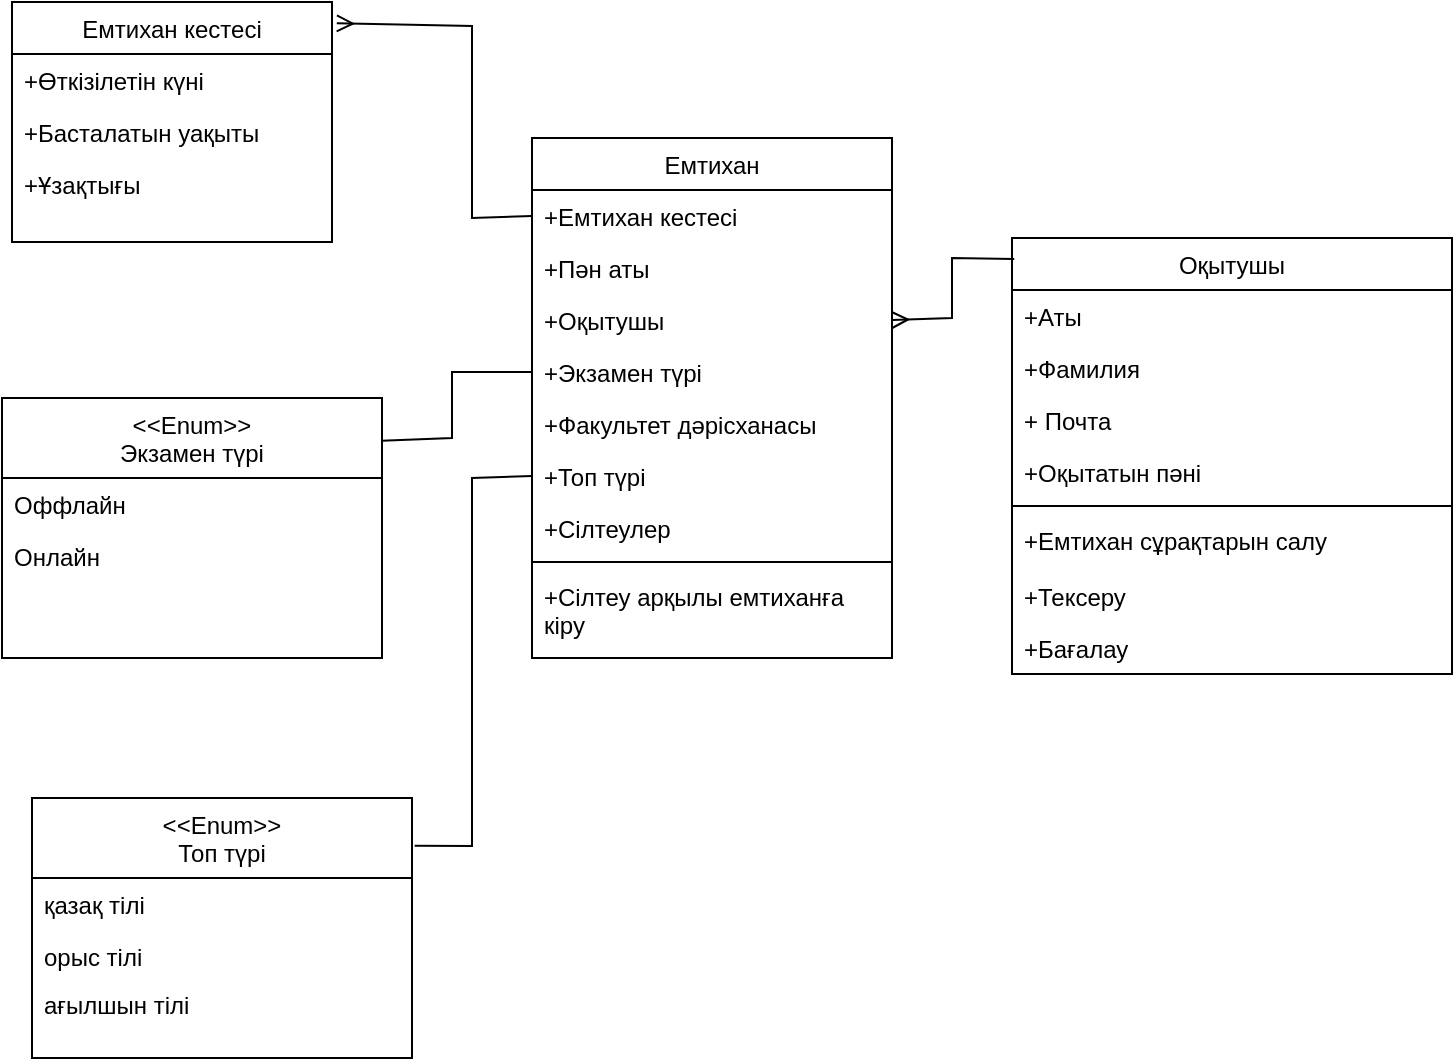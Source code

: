 <mxfile version="22.0.5" type="device" pages="2">
  <diagram name="Class" id="7kTvqts-z4OBNLsNzyf6">
    <mxGraphModel dx="1050" dy="542" grid="1" gridSize="10" guides="1" tooltips="1" connect="1" arrows="1" fold="1" page="1" pageScale="1" pageWidth="827" pageHeight="1169" math="0" shadow="0">
      <root>
        <mxCell id="0" />
        <mxCell id="1" parent="0" />
        <mxCell id="0fICKnYVoutj4X6Pjq9i-1" value="Емтихан" style="swimlane;fontStyle=0;align=center;verticalAlign=top;childLayout=stackLayout;horizontal=1;startSize=26;horizontalStack=0;resizeParent=1;resizeLast=0;collapsible=1;marginBottom=0;rounded=0;shadow=0;strokeWidth=1;" parent="1" vertex="1">
          <mxGeometry x="310" y="80" width="180" height="260" as="geometry">
            <mxRectangle x="340" y="380" width="170" height="26" as="alternateBounds" />
          </mxGeometry>
        </mxCell>
        <mxCell id="0fICKnYVoutj4X6Pjq9i-2" value="+Емтихан кестесі" style="text;strokeColor=none;fillColor=none;align=left;verticalAlign=top;spacingLeft=4;spacingRight=4;overflow=hidden;rotatable=0;points=[[0,0.5],[1,0.5]];portConstraint=eastwest;whiteSpace=wrap;html=1;" parent="0fICKnYVoutj4X6Pjq9i-1" vertex="1">
          <mxGeometry y="26" width="180" height="26" as="geometry" />
        </mxCell>
        <mxCell id="0fICKnYVoutj4X6Pjq9i-3" value="+Пән аты" style="text;strokeColor=none;fillColor=none;align=left;verticalAlign=top;spacingLeft=4;spacingRight=4;overflow=hidden;rotatable=0;points=[[0,0.5],[1,0.5]];portConstraint=eastwest;whiteSpace=wrap;html=1;" parent="0fICKnYVoutj4X6Pjq9i-1" vertex="1">
          <mxGeometry y="52" width="180" height="26" as="geometry" />
        </mxCell>
        <mxCell id="0fICKnYVoutj4X6Pjq9i-4" value="+Оқытушы" style="text;strokeColor=none;fillColor=none;align=left;verticalAlign=top;spacingLeft=4;spacingRight=4;overflow=hidden;rotatable=0;points=[[0,0.5],[1,0.5]];portConstraint=eastwest;whiteSpace=wrap;html=1;" parent="0fICKnYVoutj4X6Pjq9i-1" vertex="1">
          <mxGeometry y="78" width="180" height="26" as="geometry" />
        </mxCell>
        <mxCell id="0fICKnYVoutj4X6Pjq9i-5" value="+Экзамен түрі" style="text;strokeColor=none;fillColor=none;align=left;verticalAlign=top;spacingLeft=4;spacingRight=4;overflow=hidden;rotatable=0;points=[[0,0.5],[1,0.5]];portConstraint=eastwest;whiteSpace=wrap;html=1;" parent="0fICKnYVoutj4X6Pjq9i-1" vertex="1">
          <mxGeometry y="104" width="180" height="26" as="geometry" />
        </mxCell>
        <mxCell id="0fICKnYVoutj4X6Pjq9i-6" value="+Факультет дәрісханасы" style="text;strokeColor=none;fillColor=none;align=left;verticalAlign=top;spacingLeft=4;spacingRight=4;overflow=hidden;rotatable=0;points=[[0,0.5],[1,0.5]];portConstraint=eastwest;whiteSpace=wrap;html=1;" parent="0fICKnYVoutj4X6Pjq9i-1" vertex="1">
          <mxGeometry y="130" width="180" height="26" as="geometry" />
        </mxCell>
        <mxCell id="0fICKnYVoutj4X6Pjq9i-7" value="+Топ түрі" style="text;strokeColor=none;fillColor=none;align=left;verticalAlign=top;spacingLeft=4;spacingRight=4;overflow=hidden;rotatable=0;points=[[0,0.5],[1,0.5]];portConstraint=eastwest;whiteSpace=wrap;html=1;" parent="0fICKnYVoutj4X6Pjq9i-1" vertex="1">
          <mxGeometry y="156" width="180" height="26" as="geometry" />
        </mxCell>
        <mxCell id="0fICKnYVoutj4X6Pjq9i-8" value="+Сілтеулер" style="text;strokeColor=none;fillColor=none;align=left;verticalAlign=top;spacingLeft=4;spacingRight=4;overflow=hidden;rotatable=0;points=[[0,0.5],[1,0.5]];portConstraint=eastwest;whiteSpace=wrap;html=1;" parent="0fICKnYVoutj4X6Pjq9i-1" vertex="1">
          <mxGeometry y="182" width="180" height="26" as="geometry" />
        </mxCell>
        <mxCell id="0fICKnYVoutj4X6Pjq9i-12" value="" style="line;html=1;strokeWidth=1;align=left;verticalAlign=middle;spacingTop=-1;spacingLeft=3;spacingRight=3;rotatable=0;labelPosition=right;points=[];portConstraint=eastwest;" parent="0fICKnYVoutj4X6Pjq9i-1" vertex="1">
          <mxGeometry y="208" width="180" height="8" as="geometry" />
        </mxCell>
        <mxCell id="0fICKnYVoutj4X6Pjq9i-13" value="+Сілтеу арқылы емтиханға кіру" style="text;strokeColor=none;fillColor=none;align=left;verticalAlign=top;spacingLeft=4;spacingRight=4;overflow=hidden;rotatable=0;points=[[0,0.5],[1,0.5]];portConstraint=eastwest;whiteSpace=wrap;html=1;" parent="0fICKnYVoutj4X6Pjq9i-1" vertex="1">
          <mxGeometry y="216" width="180" height="44" as="geometry" />
        </mxCell>
        <mxCell id="0fICKnYVoutj4X6Pjq9i-17" value="Емтихан кестесі" style="swimlane;fontStyle=0;align=center;verticalAlign=top;childLayout=stackLayout;horizontal=1;startSize=26;horizontalStack=0;resizeParent=1;resizeLast=0;collapsible=1;marginBottom=0;rounded=0;shadow=0;strokeWidth=1;" parent="1" vertex="1">
          <mxGeometry x="50" y="12" width="160" height="120" as="geometry">
            <mxRectangle x="340" y="380" width="170" height="26" as="alternateBounds" />
          </mxGeometry>
        </mxCell>
        <mxCell id="0fICKnYVoutj4X6Pjq9i-18" value="+Өткізілетін күні" style="text;strokeColor=none;fillColor=none;align=left;verticalAlign=top;spacingLeft=4;spacingRight=4;overflow=hidden;rotatable=0;points=[[0,0.5],[1,0.5]];portConstraint=eastwest;whiteSpace=wrap;html=1;" parent="0fICKnYVoutj4X6Pjq9i-17" vertex="1">
          <mxGeometry y="26" width="160" height="26" as="geometry" />
        </mxCell>
        <mxCell id="0fICKnYVoutj4X6Pjq9i-19" value="+Басталатын уақыты" style="text;strokeColor=none;fillColor=none;align=left;verticalAlign=top;spacingLeft=4;spacingRight=4;overflow=hidden;rotatable=0;points=[[0,0.5],[1,0.5]];portConstraint=eastwest;whiteSpace=wrap;html=1;" parent="0fICKnYVoutj4X6Pjq9i-17" vertex="1">
          <mxGeometry y="52" width="160" height="26" as="geometry" />
        </mxCell>
        <mxCell id="0fICKnYVoutj4X6Pjq9i-20" value="+Ұзақтығы" style="text;strokeColor=none;fillColor=none;align=left;verticalAlign=top;spacingLeft=4;spacingRight=4;overflow=hidden;rotatable=0;points=[[0,0.5],[1,0.5]];portConstraint=eastwest;whiteSpace=wrap;html=1;" parent="0fICKnYVoutj4X6Pjq9i-17" vertex="1">
          <mxGeometry y="78" width="160" height="26" as="geometry" />
        </mxCell>
        <mxCell id="0fICKnYVoutj4X6Pjq9i-25" value="" style="endArrow=none;html=1;rounded=0;exitX=1.015;exitY=0.089;exitDx=0;exitDy=0;exitPerimeter=0;entryX=0;entryY=0.5;entryDx=0;entryDy=0;startArrow=ERmany;startFill=0;" parent="1" source="0fICKnYVoutj4X6Pjq9i-17" target="0fICKnYVoutj4X6Pjq9i-2" edge="1">
          <mxGeometry width="50" height="50" relative="1" as="geometry">
            <mxPoint x="340" y="210" as="sourcePoint" />
            <mxPoint x="390" y="160" as="targetPoint" />
            <Array as="points">
              <mxPoint x="280" y="24" />
              <mxPoint x="280" y="120" />
            </Array>
          </mxGeometry>
        </mxCell>
        <mxCell id="0fICKnYVoutj4X6Pjq9i-26" value="Оқытушы" style="swimlane;fontStyle=0;align=center;verticalAlign=top;childLayout=stackLayout;horizontal=1;startSize=26;horizontalStack=0;resizeParent=1;resizeLast=0;collapsible=1;marginBottom=0;rounded=0;shadow=0;strokeWidth=1;" parent="1" vertex="1">
          <mxGeometry x="550" y="130" width="220" height="218" as="geometry">
            <mxRectangle x="340" y="380" width="170" height="26" as="alternateBounds" />
          </mxGeometry>
        </mxCell>
        <mxCell id="0fICKnYVoutj4X6Pjq9i-27" value="+Аты&amp;nbsp;" style="text;strokeColor=none;fillColor=none;align=left;verticalAlign=top;spacingLeft=4;spacingRight=4;overflow=hidden;rotatable=0;points=[[0,0.5],[1,0.5]];portConstraint=eastwest;whiteSpace=wrap;html=1;" parent="0fICKnYVoutj4X6Pjq9i-26" vertex="1">
          <mxGeometry y="26" width="220" height="26" as="geometry" />
        </mxCell>
        <mxCell id="0fICKnYVoutj4X6Pjq9i-28" value="+Фамилия" style="text;strokeColor=none;fillColor=none;align=left;verticalAlign=top;spacingLeft=4;spacingRight=4;overflow=hidden;rotatable=0;points=[[0,0.5],[1,0.5]];portConstraint=eastwest;whiteSpace=wrap;html=1;" parent="0fICKnYVoutj4X6Pjq9i-26" vertex="1">
          <mxGeometry y="52" width="220" height="26" as="geometry" />
        </mxCell>
        <mxCell id="0fICKnYVoutj4X6Pjq9i-29" value="+ Почта" style="text;strokeColor=none;fillColor=none;align=left;verticalAlign=top;spacingLeft=4;spacingRight=4;overflow=hidden;rotatable=0;points=[[0,0.5],[1,0.5]];portConstraint=eastwest;whiteSpace=wrap;html=1;" parent="0fICKnYVoutj4X6Pjq9i-26" vertex="1">
          <mxGeometry y="78" width="220" height="26" as="geometry" />
        </mxCell>
        <mxCell id="0fICKnYVoutj4X6Pjq9i-55" value="+Оқытатын пәні" style="text;strokeColor=none;fillColor=none;align=left;verticalAlign=top;spacingLeft=4;spacingRight=4;overflow=hidden;rotatable=0;points=[[0,0.5],[1,0.5]];portConstraint=eastwest;whiteSpace=wrap;html=1;" parent="0fICKnYVoutj4X6Pjq9i-26" vertex="1">
          <mxGeometry y="104" width="220" height="26" as="geometry" />
        </mxCell>
        <mxCell id="0fICKnYVoutj4X6Pjq9i-30" value="" style="line;html=1;strokeWidth=1;align=left;verticalAlign=middle;spacingTop=-1;spacingLeft=3;spacingRight=3;rotatable=0;labelPosition=right;points=[];portConstraint=eastwest;" parent="0fICKnYVoutj4X6Pjq9i-26" vertex="1">
          <mxGeometry y="130" width="220" height="8" as="geometry" />
        </mxCell>
        <mxCell id="0fICKnYVoutj4X6Pjq9i-31" value="+Емтихан сұрақтарын салу" style="text;strokeColor=none;fillColor=none;align=left;verticalAlign=top;spacingLeft=4;spacingRight=4;overflow=hidden;rotatable=0;points=[[0,0.5],[1,0.5]];portConstraint=eastwest;whiteSpace=wrap;html=1;" parent="0fICKnYVoutj4X6Pjq9i-26" vertex="1">
          <mxGeometry y="138" width="220" height="28" as="geometry" />
        </mxCell>
        <mxCell id="0fICKnYVoutj4X6Pjq9i-32" value="+Тексеру" style="text;strokeColor=none;fillColor=none;align=left;verticalAlign=top;spacingLeft=4;spacingRight=4;overflow=hidden;rotatable=0;points=[[0,0.5],[1,0.5]];portConstraint=eastwest;whiteSpace=wrap;html=1;" parent="0fICKnYVoutj4X6Pjq9i-26" vertex="1">
          <mxGeometry y="166" width="220" height="26" as="geometry" />
        </mxCell>
        <mxCell id="0fICKnYVoutj4X6Pjq9i-33" value="+Бағалау" style="text;strokeColor=none;fillColor=none;align=left;verticalAlign=top;spacingLeft=4;spacingRight=4;overflow=hidden;rotatable=0;points=[[0,0.5],[1,0.5]];portConstraint=eastwest;whiteSpace=wrap;html=1;" parent="0fICKnYVoutj4X6Pjq9i-26" vertex="1">
          <mxGeometry y="192" width="220" height="26" as="geometry" />
        </mxCell>
        <mxCell id="0fICKnYVoutj4X6Pjq9i-44" value="" style="endArrow=ERmany;html=1;rounded=0;entryX=1;entryY=0.5;entryDx=0;entryDy=0;exitX=0.005;exitY=0.048;exitDx=0;exitDy=0;exitPerimeter=0;endFill=0;" parent="1" source="0fICKnYVoutj4X6Pjq9i-26" target="0fICKnYVoutj4X6Pjq9i-4" edge="1">
          <mxGeometry width="50" height="50" relative="1" as="geometry">
            <mxPoint x="340" y="310" as="sourcePoint" />
            <mxPoint x="390" y="260" as="targetPoint" />
            <Array as="points">
              <mxPoint x="520" y="140" />
              <mxPoint x="520" y="170" />
            </Array>
          </mxGeometry>
        </mxCell>
        <mxCell id="0fICKnYVoutj4X6Pjq9i-45" value="&lt;&lt;Enum&gt;&gt;&#xa;Топ түрі" style="swimlane;fontStyle=0;align=center;verticalAlign=top;childLayout=stackLayout;horizontal=1;startSize=40;horizontalStack=0;resizeParent=1;resizeLast=0;collapsible=1;marginBottom=0;rounded=0;shadow=0;strokeWidth=1;" parent="1" vertex="1">
          <mxGeometry x="60" y="410" width="190" height="130" as="geometry">
            <mxRectangle x="340" y="380" width="170" height="26" as="alternateBounds" />
          </mxGeometry>
        </mxCell>
        <mxCell id="0fICKnYVoutj4X6Pjq9i-46" value="қазақ тілі" style="text;strokeColor=none;fillColor=none;align=left;verticalAlign=top;spacingLeft=4;spacingRight=4;overflow=hidden;rotatable=0;points=[[0,0.5],[1,0.5]];portConstraint=eastwest;whiteSpace=wrap;html=1;" parent="0fICKnYVoutj4X6Pjq9i-45" vertex="1">
          <mxGeometry y="40" width="190" height="26" as="geometry" />
        </mxCell>
        <mxCell id="0fICKnYVoutj4X6Pjq9i-47" value="орыс тілі" style="text;strokeColor=none;fillColor=none;align=left;verticalAlign=top;spacingLeft=4;spacingRight=4;overflow=hidden;rotatable=0;points=[[0,0.5],[1,0.5]];portConstraint=eastwest;whiteSpace=wrap;html=1;" parent="0fICKnYVoutj4X6Pjq9i-45" vertex="1">
          <mxGeometry y="66" width="190" height="24" as="geometry" />
        </mxCell>
        <mxCell id="0fICKnYVoutj4X6Pjq9i-48" value="ағылшын тілі" style="text;strokeColor=none;fillColor=none;align=left;verticalAlign=top;spacingLeft=4;spacingRight=4;overflow=hidden;rotatable=0;points=[[0,0.5],[1,0.5]];portConstraint=eastwest;whiteSpace=wrap;html=1;" parent="0fICKnYVoutj4X6Pjq9i-45" vertex="1">
          <mxGeometry y="90" width="190" height="26" as="geometry" />
        </mxCell>
        <mxCell id="0fICKnYVoutj4X6Pjq9i-49" value="" style="endArrow=none;html=1;rounded=0;exitX=1.007;exitY=0.184;exitDx=0;exitDy=0;exitPerimeter=0;entryX=0;entryY=0.5;entryDx=0;entryDy=0;" parent="1" source="0fICKnYVoutj4X6Pjq9i-45" target="0fICKnYVoutj4X6Pjq9i-7" edge="1">
          <mxGeometry width="50" height="50" relative="1" as="geometry">
            <mxPoint x="250" y="260" as="sourcePoint" />
            <mxPoint x="300" y="210" as="targetPoint" />
            <Array as="points">
              <mxPoint x="280" y="434" />
              <mxPoint x="280" y="334" />
              <mxPoint x="280" y="250" />
            </Array>
          </mxGeometry>
        </mxCell>
        <mxCell id="0fICKnYVoutj4X6Pjq9i-50" value="&lt;&lt;Enum&gt;&gt;&#xa;Экзамен түрі" style="swimlane;fontStyle=0;align=center;verticalAlign=top;childLayout=stackLayout;horizontal=1;startSize=40;horizontalStack=0;resizeParent=1;resizeLast=0;collapsible=1;marginBottom=0;rounded=0;shadow=0;strokeWidth=1;" parent="1" vertex="1">
          <mxGeometry x="45" y="210" width="190" height="130" as="geometry">
            <mxRectangle x="340" y="380" width="170" height="26" as="alternateBounds" />
          </mxGeometry>
        </mxCell>
        <mxCell id="0fICKnYVoutj4X6Pjq9i-51" value="Оффлайн" style="text;strokeColor=none;fillColor=none;align=left;verticalAlign=top;spacingLeft=4;spacingRight=4;overflow=hidden;rotatable=0;points=[[0,0.5],[1,0.5]];portConstraint=eastwest;whiteSpace=wrap;html=1;" parent="0fICKnYVoutj4X6Pjq9i-50" vertex="1">
          <mxGeometry y="40" width="190" height="26" as="geometry" />
        </mxCell>
        <mxCell id="0fICKnYVoutj4X6Pjq9i-52" value="Онлайн" style="text;strokeColor=none;fillColor=none;align=left;verticalAlign=top;spacingLeft=4;spacingRight=4;overflow=hidden;rotatable=0;points=[[0,0.5],[1,0.5]];portConstraint=eastwest;whiteSpace=wrap;html=1;" parent="0fICKnYVoutj4X6Pjq9i-50" vertex="1">
          <mxGeometry y="66" width="190" height="34" as="geometry" />
        </mxCell>
        <mxCell id="0fICKnYVoutj4X6Pjq9i-54" value="" style="endArrow=none;html=1;rounded=0;exitX=0.999;exitY=0.164;exitDx=0;exitDy=0;exitPerimeter=0;entryX=0;entryY=0.5;entryDx=0;entryDy=0;" parent="1" source="0fICKnYVoutj4X6Pjq9i-50" target="0fICKnYVoutj4X6Pjq9i-5" edge="1">
          <mxGeometry width="50" height="50" relative="1" as="geometry">
            <mxPoint x="250" y="260" as="sourcePoint" />
            <mxPoint x="300" y="210" as="targetPoint" />
            <Array as="points">
              <mxPoint x="270" y="230" />
              <mxPoint x="270" y="197" />
            </Array>
          </mxGeometry>
        </mxCell>
      </root>
    </mxGraphModel>
  </diagram>
  <diagram id="63E4GI2FhcwPM8CRxHEh" name="Sequense">
    <mxGraphModel dx="344" dy="178" grid="1" gridSize="10" guides="1" tooltips="1" connect="1" arrows="1" fold="1" page="1" pageScale="1" pageWidth="827" pageHeight="1169" math="0" shadow="0">
      <root>
        <mxCell id="0" />
        <mxCell id="1" parent="0" />
        <mxCell id="nKWXwD8dTeIQRwF8nsEJ-2" value="Студент" style="shape=umlActor;verticalLabelPosition=bottom;verticalAlign=top;html=1;outlineConnect=0;" parent="1" vertex="1">
          <mxGeometry x="30" y="110" width="30" height="60" as="geometry" />
        </mxCell>
        <mxCell id="nKWXwD8dTeIQRwF8nsEJ-3" value="" style="endArrow=none;dashed=1;html=1;rounded=0;" parent="1" source="c9F3xQ6qsXitaRapST8s-19" edge="1">
          <mxGeometry width="50" height="50" relative="1" as="geometry">
            <mxPoint x="50" y="610" as="sourcePoint" />
            <mxPoint x="50" y="190" as="targetPoint" />
          </mxGeometry>
        </mxCell>
        <mxCell id="nKWXwD8dTeIQRwF8nsEJ-4" value="Басты бет" style="shape=umlLifeline;perimeter=lifelinePerimeter;whiteSpace=wrap;html=1;container=1;dropTarget=0;collapsible=0;recursiveResize=0;outlineConnect=0;portConstraint=eastwest;newEdgeStyle={&quot;curved&quot;:0,&quot;rounded&quot;:0};" parent="1" vertex="1">
          <mxGeometry x="80" y="144" width="100" height="456" as="geometry" />
        </mxCell>
        <mxCell id="nKWXwD8dTeIQRwF8nsEJ-5" value="" style="html=1;points=[[0,0,0,0,5],[0,1,0,0,-5],[1,0,0,0,5],[1,1,0,0,-5]];perimeter=orthogonalPerimeter;outlineConnect=0;targetShapes=umlLifeline;portConstraint=eastwest;newEdgeStyle={&quot;curved&quot;:0,&quot;rounded&quot;:0};" parent="nKWXwD8dTeIQRwF8nsEJ-4" vertex="1">
          <mxGeometry x="45" y="70" width="10" height="90" as="geometry" />
        </mxCell>
        <mxCell id="c9F3xQ6qsXitaRapST8s-21" value="" style="shape=umlDestroy;whiteSpace=wrap;html=1;strokeWidth=3;targetShapes=umlLifeline;" parent="nKWXwD8dTeIQRwF8nsEJ-4" vertex="1">
          <mxGeometry x="35" y="435" width="30" height="30" as="geometry" />
        </mxCell>
        <mxCell id="nKWXwD8dTeIQRwF8nsEJ-8" value="Емтихан кестесі" style="shape=umlLifeline;perimeter=lifelinePerimeter;whiteSpace=wrap;html=1;container=1;dropTarget=0;collapsible=0;recursiveResize=0;outlineConnect=0;portConstraint=eastwest;newEdgeStyle={&quot;curved&quot;:0,&quot;rounded&quot;:0};" parent="1" vertex="1">
          <mxGeometry x="314" y="145" width="100" height="445" as="geometry" />
        </mxCell>
        <mxCell id="nKWXwD8dTeIQRwF8nsEJ-9" value="" style="html=1;points=[[0,0,0,0,5],[0,1,0,0,-5],[1,0,0,0,5],[1,1,0,0,-5]];perimeter=orthogonalPerimeter;outlineConnect=0;targetShapes=umlLifeline;portConstraint=eastwest;newEdgeStyle={&quot;curved&quot;:0,&quot;rounded&quot;:0};" parent="nKWXwD8dTeIQRwF8nsEJ-8" vertex="1">
          <mxGeometry x="45" y="145" width="10" height="73" as="geometry" />
        </mxCell>
        <mxCell id="c9F3xQ6qsXitaRapST8s-22" value="" style="shape=umlDestroy;whiteSpace=wrap;html=1;strokeWidth=3;targetShapes=umlLifeline;" parent="nKWXwD8dTeIQRwF8nsEJ-8" vertex="1">
          <mxGeometry x="35" y="415" width="30" height="30" as="geometry" />
        </mxCell>
        <mxCell id="fzuoSHk8e7RBEc6G_87t-1" value="Кіру" style="html=1;verticalAlign=bottom;endArrow=block;curved=0;rounded=0;" parent="1" target="nKWXwD8dTeIQRwF8nsEJ-5" edge="1">
          <mxGeometry width="80" relative="1" as="geometry">
            <mxPoint x="50" y="220" as="sourcePoint" />
            <mxPoint x="230" y="220" as="targetPoint" />
          </mxGeometry>
        </mxCell>
        <mxCell id="fzuoSHk8e7RBEc6G_87t-2" value="Емтихан тапсыру" style="html=1;verticalAlign=bottom;startArrow=none;endArrow=block;startSize=8;curved=0;rounded=0;entryX=0;entryY=0;entryDx=0;entryDy=5;startFill=0;entryPerimeter=0;" parent="1" target="nKWXwD8dTeIQRwF8nsEJ-6" edge="1" source="nKWXwD8dTeIQRwF8nsEJ-5">
          <mxGeometry relative="1" as="geometry">
            <mxPoint x="140" y="295" as="sourcePoint" />
            <mxPoint x="235" y="300" as="targetPoint" />
            <Array as="points" />
          </mxGeometry>
        </mxCell>
        <mxCell id="fzuoSHk8e7RBEc6G_87t-3" value="Кесте&lt;br&gt;&amp;nbsp;функциясына кіру" style="html=1;verticalAlign=bottom;endArrow=block;curved=0;rounded=0;" parent="1" source="nKWXwD8dTeIQRwF8nsEJ-6" target="nKWXwD8dTeIQRwF8nsEJ-9" edge="1">
          <mxGeometry relative="1" as="geometry">
            <mxPoint x="250" y="300" as="sourcePoint" />
            <mxPoint x="400" y="300" as="targetPoint" />
            <mxPoint as="offset" />
          </mxGeometry>
        </mxCell>
        <mxCell id="fzuoSHk8e7RBEc6G_87t-5" value="Сілтеме" style="shape=umlLifeline;perimeter=lifelinePerimeter;whiteSpace=wrap;html=1;container=1;dropTarget=0;collapsible=0;recursiveResize=0;outlineConnect=0;portConstraint=eastwest;newEdgeStyle={&quot;curved&quot;:0,&quot;rounded&quot;:0};" parent="1" vertex="1">
          <mxGeometry x="550" y="145" width="100" height="425" as="geometry" />
        </mxCell>
        <mxCell id="fzuoSHk8e7RBEc6G_87t-6" value="" style="html=1;points=[[0,0,0,0,5],[0,1,0,0,-5],[1,0,0,0,5],[1,1,0,0,-5]];perimeter=orthogonalPerimeter;outlineConnect=0;targetShapes=umlLifeline;portConstraint=eastwest;newEdgeStyle={&quot;curved&quot;:0,&quot;rounded&quot;:0};" parent="fzuoSHk8e7RBEc6G_87t-5" vertex="1">
          <mxGeometry x="45" y="155" width="10" height="130" as="geometry" />
        </mxCell>
        <mxCell id="c9F3xQ6qsXitaRapST8s-24" value="" style="shape=umlDestroy;whiteSpace=wrap;html=1;strokeWidth=3;targetShapes=umlLifeline;" parent="fzuoSHk8e7RBEc6G_87t-5" vertex="1">
          <mxGeometry x="35" y="395" width="30" height="30" as="geometry" />
        </mxCell>
        <mxCell id="pr0snZATk-ickpHmiuk7-1" value="&lt;span style=&quot;font-size: 10px;&quot;&gt;Пән бойынша&amp;nbsp;сілтеме арқылы&lt;br&gt;&amp;nbsp;емтиханға кіру&lt;/span&gt;" style="html=1;verticalAlign=bottom;endArrow=block;curved=0;rounded=0;" parent="1" target="fzuoSHk8e7RBEc6G_87t-6" edge="1">
          <mxGeometry relative="1" as="geometry">
            <mxPoint x="370" y="310" as="sourcePoint" />
            <mxPoint x="590" y="310" as="targetPoint" />
            <Array as="points">
              <mxPoint x="430" y="310" />
            </Array>
            <mxPoint as="offset" />
          </mxGeometry>
        </mxCell>
        <mxCell id="pr0snZATk-ickpHmiuk7-2" value="Оқытушы" style="shape=umlActor;verticalLabelPosition=bottom;verticalAlign=top;html=1;outlineConnect=0;" parent="1" vertex="1">
          <mxGeometry x="670" y="190" width="20" height="40" as="geometry" />
        </mxCell>
        <mxCell id="pr0snZATk-ickpHmiuk7-3" value="" style="endArrow=none;html=1;rounded=0;dashed=1;" parent="1" source="c9F3xQ6qsXitaRapST8s-5" edge="1">
          <mxGeometry width="50" height="50" relative="1" as="geometry">
            <mxPoint x="679.71" y="550" as="sourcePoint" />
            <mxPoint x="679.71" y="250" as="targetPoint" />
          </mxGeometry>
        </mxCell>
        <mxCell id="c9F3xQ6qsXitaRapST8s-6" value="" style="endArrow=none;html=1;rounded=0;dashed=1;" parent="1" target="c9F3xQ6qsXitaRapST8s-5" edge="1">
          <mxGeometry width="50" height="50" relative="1" as="geometry">
            <mxPoint x="679.71" y="550" as="sourcePoint" />
            <mxPoint x="679.71" y="250" as="targetPoint" />
          </mxGeometry>
        </mxCell>
        <mxCell id="c9F3xQ6qsXitaRapST8s-5" value="" style="html=1;points=[[0,0,0,0,5],[0,1,0,0,-5],[1,0,0,0,5],[1,1,0,0,-5]];perimeter=orthogonalPerimeter;outlineConnect=0;targetShapes=umlLifeline;portConstraint=eastwest;newEdgeStyle={&quot;curved&quot;:0,&quot;rounded&quot;:0};" parent="1" vertex="1">
          <mxGeometry x="675" y="333.5" width="10" height="63" as="geometry" />
        </mxCell>
        <mxCell id="c9F3xQ6qsXitaRapST8s-7" value="" style="html=1;points=[[0,0,0,0,5],[0,1,0,0,-5],[1,0,0,0,5],[1,1,0,0,-5]];perimeter=orthogonalPerimeter;outlineConnect=0;targetShapes=umlLifeline;portConstraint=eastwest;newEdgeStyle={&quot;curved&quot;:0,&quot;rounded&quot;:0};" parent="1" vertex="1">
          <mxGeometry x="685" y="356.5" width="10" height="40" as="geometry" />
        </mxCell>
        <mxCell id="c9F3xQ6qsXitaRapST8s-9" style="edgeStyle=orthogonalEdgeStyle;rounded=0;orthogonalLoop=1;jettySize=auto;html=1;curved=0;" parent="1" source="c9F3xQ6qsXitaRapST8s-5" target="c9F3xQ6qsXitaRapST8s-7" edge="1">
          <mxGeometry relative="1" as="geometry">
            <mxPoint x="690" y="350" as="sourcePoint" />
            <mxPoint x="700" y="383.5" as="targetPoint" />
            <Array as="points">
              <mxPoint x="725" y="347" />
              <mxPoint x="725" y="384" />
            </Array>
          </mxGeometry>
        </mxCell>
        <mxCell id="c9F3xQ6qsXitaRapST8s-11" value="&lt;font style=&quot;font-size: 9px;&quot;&gt;Тексертуге&lt;br&gt;&amp;nbsp;сұраныс&lt;/font&gt;" style="html=1;verticalAlign=bottom;endArrow=block;curved=0;rounded=0;" parent="1" source="fzuoSHk8e7RBEc6G_87t-6" edge="1">
          <mxGeometry x="0.004" relative="1" as="geometry">
            <mxPoint x="570" y="350" as="sourcePoint" />
            <mxPoint x="675" y="349.8" as="targetPoint" />
            <mxPoint as="offset" />
          </mxGeometry>
        </mxCell>
        <mxCell id="c9F3xQ6qsXitaRapST8s-12" value="&lt;font style=&quot;font-size: 8px;&quot;&gt;Емтихан жауабын тексеру&lt;/font&gt;" style="text;html=1;align=center;verticalAlign=middle;resizable=0;points=[];autosize=1;strokeColor=none;fillColor=none;" parent="1" vertex="1">
          <mxGeometry x="675" y="320" width="120" height="30" as="geometry" />
        </mxCell>
        <mxCell id="c9F3xQ6qsXitaRapST8s-14" value="Аттестатция" style="shape=umlLifeline;perimeter=lifelinePerimeter;whiteSpace=wrap;html=1;container=1;dropTarget=0;collapsible=0;recursiveResize=0;outlineConnect=0;portConstraint=eastwest;newEdgeStyle={&quot;curved&quot;:0,&quot;rounded&quot;:0};" parent="1" vertex="1">
          <mxGeometry x="430" y="145" width="100" height="425" as="geometry" />
        </mxCell>
        <mxCell id="nKWXwD8dTeIQRwF8nsEJ-7" value="" style="html=1;points=[[0,0,0,0,5],[0,1,0,0,-5],[1,0,0,0,5],[1,1,0,0,-5]];perimeter=orthogonalPerimeter;outlineConnect=0;targetShapes=umlLifeline;portConstraint=eastwest;newEdgeStyle={&quot;curved&quot;:0,&quot;rounded&quot;:0};" parent="c9F3xQ6qsXitaRapST8s-14" vertex="1">
          <mxGeometry x="45" y="221.5" width="10" height="30" as="geometry" />
        </mxCell>
        <mxCell id="c9F3xQ6qsXitaRapST8s-23" value="" style="shape=umlDestroy;whiteSpace=wrap;html=1;strokeWidth=3;targetShapes=umlLifeline;" parent="c9F3xQ6qsXitaRapST8s-14" vertex="1">
          <mxGeometry x="35" y="395" width="30" height="30" as="geometry" />
        </mxCell>
        <mxCell id="c9F3xQ6qsXitaRapST8s-15" value="" style="endArrow=none;html=1;rounded=0;endFill=0;startArrow=block;startFill=1;dashed=1;dashPattern=8 8;entryX=-0.214;entryY=0.827;entryDx=0;entryDy=0;entryPerimeter=0;" parent="1" source="nKWXwD8dTeIQRwF8nsEJ-7" target="c9F3xQ6qsXitaRapST8s-5" edge="1">
          <mxGeometry width="50" height="50" relative="1" as="geometry">
            <mxPoint x="490" y="386" as="sourcePoint" />
            <mxPoint x="680" y="380" as="targetPoint" />
          </mxGeometry>
        </mxCell>
        <mxCell id="c9F3xQ6qsXitaRapST8s-16" value="Нәтиже" style="edgeLabel;html=1;align=center;verticalAlign=middle;resizable=0;points=[];" parent="c9F3xQ6qsXitaRapST8s-15" vertex="1" connectable="0">
          <mxGeometry x="-0.669" y="1" relative="1" as="geometry">
            <mxPoint x="54" y="-8" as="offset" />
          </mxGeometry>
        </mxCell>
        <mxCell id="c9F3xQ6qsXitaRapST8s-18" value="Нәтижесін көру" style="html=1;verticalAlign=bottom;endArrow=open;dashed=1;endSize=8;curved=0;rounded=0;" parent="1" source="nKWXwD8dTeIQRwF8nsEJ-7" edge="1">
          <mxGeometry relative="1" as="geometry">
            <mxPoint x="470" y="390" as="sourcePoint" />
            <mxPoint x="50" y="390" as="targetPoint" />
          </mxGeometry>
        </mxCell>
        <mxCell id="c9F3xQ6qsXitaRapST8s-20" value="" style="endArrow=none;dashed=1;html=1;rounded=0;" parent="1" target="c9F3xQ6qsXitaRapST8s-19" edge="1">
          <mxGeometry width="50" height="50" relative="1" as="geometry">
            <mxPoint x="50" y="610" as="sourcePoint" />
            <mxPoint x="50" y="190" as="targetPoint" />
          </mxGeometry>
        </mxCell>
        <mxCell id="c9F3xQ6qsXitaRapST8s-19" value="" style="shape=umlDestroy;whiteSpace=wrap;html=1;strokeWidth=3;targetShapes=umlLifeline;" parent="1" vertex="1">
          <mxGeometry x="30" y="570" width="30" height="30" as="geometry" />
        </mxCell>
        <mxCell id="c9F3xQ6qsXitaRapST8s-25" value="" style="shape=umlDestroy;whiteSpace=wrap;html=1;strokeWidth=3;targetShapes=umlLifeline;" parent="1" vertex="1">
          <mxGeometry x="665" y="540" width="30" height="30" as="geometry" />
        </mxCell>
        <mxCell id="c9F3xQ6qsXitaRapST8s-26" value="Бакалавр" style="shape=umlLifeline;perimeter=lifelinePerimeter;whiteSpace=wrap;html=1;container=1;dropTarget=0;collapsible=0;recursiveResize=0;outlineConnect=0;portConstraint=eastwest;newEdgeStyle={&quot;curved&quot;:0,&quot;rounded&quot;:0};" parent="1" vertex="1">
          <mxGeometry x="190" y="145" width="100" height="445" as="geometry" />
        </mxCell>
        <mxCell id="nKWXwD8dTeIQRwF8nsEJ-6" value="" style="html=1;points=[[0,0,0,0,5],[0,1,0,0,-5],[1,0,0,0,5],[1,1,0,0,-5]];perimeter=orthogonalPerimeter;outlineConnect=0;targetShapes=umlLifeline;portConstraint=eastwest;newEdgeStyle={&quot;curved&quot;:0,&quot;rounded&quot;:0};" parent="c9F3xQ6qsXitaRapST8s-26" vertex="1">
          <mxGeometry x="45" y="145" width="10" height="20" as="geometry" />
        </mxCell>
        <mxCell id="c9F3xQ6qsXitaRapST8s-29" value="" style="shape=umlDestroy;whiteSpace=wrap;html=1;strokeWidth=3;targetShapes=umlLifeline;" parent="c9F3xQ6qsXitaRapST8s-26" vertex="1">
          <mxGeometry x="35" y="415" width="30" height="30" as="geometry" />
        </mxCell>
      </root>
    </mxGraphModel>
  </diagram>
</mxfile>
